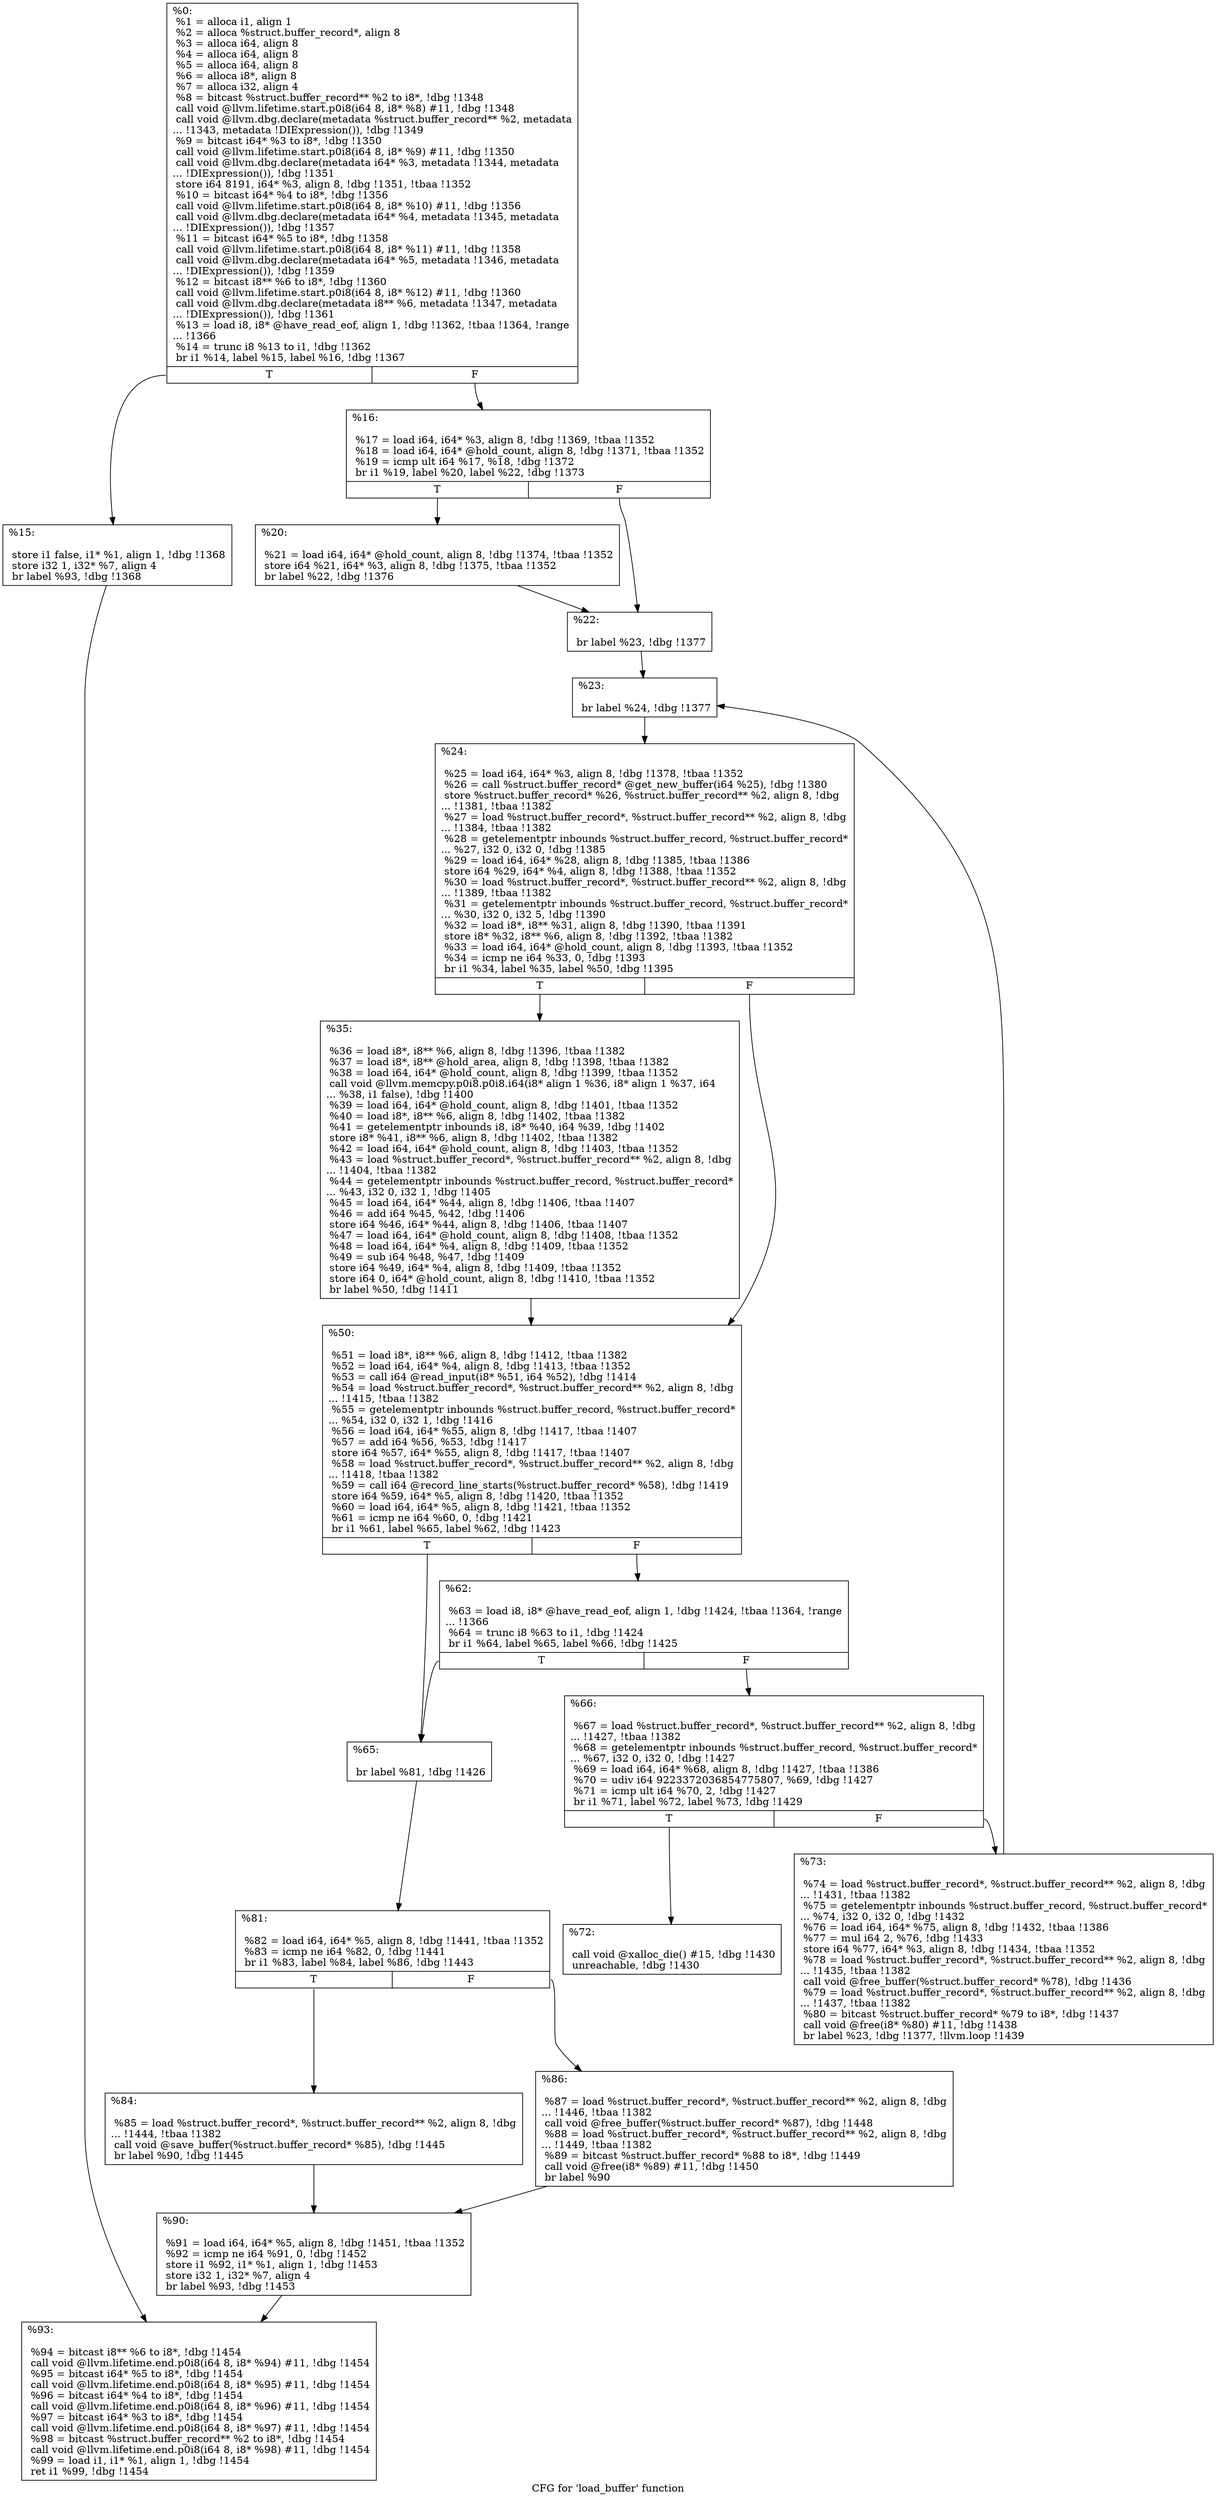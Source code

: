 digraph "CFG for 'load_buffer' function" {
	label="CFG for 'load_buffer' function";

	Node0x1358e40 [shape=record,label="{%0:\l  %1 = alloca i1, align 1\l  %2 = alloca %struct.buffer_record*, align 8\l  %3 = alloca i64, align 8\l  %4 = alloca i64, align 8\l  %5 = alloca i64, align 8\l  %6 = alloca i8*, align 8\l  %7 = alloca i32, align 4\l  %8 = bitcast %struct.buffer_record** %2 to i8*, !dbg !1348\l  call void @llvm.lifetime.start.p0i8(i64 8, i8* %8) #11, !dbg !1348\l  call void @llvm.dbg.declare(metadata %struct.buffer_record** %2, metadata\l... !1343, metadata !DIExpression()), !dbg !1349\l  %9 = bitcast i64* %3 to i8*, !dbg !1350\l  call void @llvm.lifetime.start.p0i8(i64 8, i8* %9) #11, !dbg !1350\l  call void @llvm.dbg.declare(metadata i64* %3, metadata !1344, metadata\l... !DIExpression()), !dbg !1351\l  store i64 8191, i64* %3, align 8, !dbg !1351, !tbaa !1352\l  %10 = bitcast i64* %4 to i8*, !dbg !1356\l  call void @llvm.lifetime.start.p0i8(i64 8, i8* %10) #11, !dbg !1356\l  call void @llvm.dbg.declare(metadata i64* %4, metadata !1345, metadata\l... !DIExpression()), !dbg !1357\l  %11 = bitcast i64* %5 to i8*, !dbg !1358\l  call void @llvm.lifetime.start.p0i8(i64 8, i8* %11) #11, !dbg !1358\l  call void @llvm.dbg.declare(metadata i64* %5, metadata !1346, metadata\l... !DIExpression()), !dbg !1359\l  %12 = bitcast i8** %6 to i8*, !dbg !1360\l  call void @llvm.lifetime.start.p0i8(i64 8, i8* %12) #11, !dbg !1360\l  call void @llvm.dbg.declare(metadata i8** %6, metadata !1347, metadata\l... !DIExpression()), !dbg !1361\l  %13 = load i8, i8* @have_read_eof, align 1, !dbg !1362, !tbaa !1364, !range\l... !1366\l  %14 = trunc i8 %13 to i1, !dbg !1362\l  br i1 %14, label %15, label %16, !dbg !1367\l|{<s0>T|<s1>F}}"];
	Node0x1358e40:s0 -> Node0x135af20;
	Node0x1358e40:s1 -> Node0x135af70;
	Node0x135af20 [shape=record,label="{%15:\l\l  store i1 false, i1* %1, align 1, !dbg !1368\l  store i32 1, i32* %7, align 4\l  br label %93, !dbg !1368\l}"];
	Node0x135af20 -> Node0x135b470;
	Node0x135af70 [shape=record,label="{%16:\l\l  %17 = load i64, i64* %3, align 8, !dbg !1369, !tbaa !1352\l  %18 = load i64, i64* @hold_count, align 8, !dbg !1371, !tbaa !1352\l  %19 = icmp ult i64 %17, %18, !dbg !1372\l  br i1 %19, label %20, label %22, !dbg !1373\l|{<s0>T|<s1>F}}"];
	Node0x135af70:s0 -> Node0x135afc0;
	Node0x135af70:s1 -> Node0x135b010;
	Node0x135afc0 [shape=record,label="{%20:\l\l  %21 = load i64, i64* @hold_count, align 8, !dbg !1374, !tbaa !1352\l  store i64 %21, i64* %3, align 8, !dbg !1375, !tbaa !1352\l  br label %22, !dbg !1376\l}"];
	Node0x135afc0 -> Node0x135b010;
	Node0x135b010 [shape=record,label="{%22:\l\l  br label %23, !dbg !1377\l}"];
	Node0x135b010 -> Node0x135b060;
	Node0x135b060 [shape=record,label="{%23:\l\l  br label %24, !dbg !1377\l}"];
	Node0x135b060 -> Node0x135b0b0;
	Node0x135b0b0 [shape=record,label="{%24:\l\l  %25 = load i64, i64* %3, align 8, !dbg !1378, !tbaa !1352\l  %26 = call %struct.buffer_record* @get_new_buffer(i64 %25), !dbg !1380\l  store %struct.buffer_record* %26, %struct.buffer_record** %2, align 8, !dbg\l... !1381, !tbaa !1382\l  %27 = load %struct.buffer_record*, %struct.buffer_record** %2, align 8, !dbg\l... !1384, !tbaa !1382\l  %28 = getelementptr inbounds %struct.buffer_record, %struct.buffer_record*\l... %27, i32 0, i32 0, !dbg !1385\l  %29 = load i64, i64* %28, align 8, !dbg !1385, !tbaa !1386\l  store i64 %29, i64* %4, align 8, !dbg !1388, !tbaa !1352\l  %30 = load %struct.buffer_record*, %struct.buffer_record** %2, align 8, !dbg\l... !1389, !tbaa !1382\l  %31 = getelementptr inbounds %struct.buffer_record, %struct.buffer_record*\l... %30, i32 0, i32 5, !dbg !1390\l  %32 = load i8*, i8** %31, align 8, !dbg !1390, !tbaa !1391\l  store i8* %32, i8** %6, align 8, !dbg !1392, !tbaa !1382\l  %33 = load i64, i64* @hold_count, align 8, !dbg !1393, !tbaa !1352\l  %34 = icmp ne i64 %33, 0, !dbg !1393\l  br i1 %34, label %35, label %50, !dbg !1395\l|{<s0>T|<s1>F}}"];
	Node0x135b0b0:s0 -> Node0x135b100;
	Node0x135b0b0:s1 -> Node0x135b150;
	Node0x135b100 [shape=record,label="{%35:\l\l  %36 = load i8*, i8** %6, align 8, !dbg !1396, !tbaa !1382\l  %37 = load i8*, i8** @hold_area, align 8, !dbg !1398, !tbaa !1382\l  %38 = load i64, i64* @hold_count, align 8, !dbg !1399, !tbaa !1352\l  call void @llvm.memcpy.p0i8.p0i8.i64(i8* align 1 %36, i8* align 1 %37, i64\l... %38, i1 false), !dbg !1400\l  %39 = load i64, i64* @hold_count, align 8, !dbg !1401, !tbaa !1352\l  %40 = load i8*, i8** %6, align 8, !dbg !1402, !tbaa !1382\l  %41 = getelementptr inbounds i8, i8* %40, i64 %39, !dbg !1402\l  store i8* %41, i8** %6, align 8, !dbg !1402, !tbaa !1382\l  %42 = load i64, i64* @hold_count, align 8, !dbg !1403, !tbaa !1352\l  %43 = load %struct.buffer_record*, %struct.buffer_record** %2, align 8, !dbg\l... !1404, !tbaa !1382\l  %44 = getelementptr inbounds %struct.buffer_record, %struct.buffer_record*\l... %43, i32 0, i32 1, !dbg !1405\l  %45 = load i64, i64* %44, align 8, !dbg !1406, !tbaa !1407\l  %46 = add i64 %45, %42, !dbg !1406\l  store i64 %46, i64* %44, align 8, !dbg !1406, !tbaa !1407\l  %47 = load i64, i64* @hold_count, align 8, !dbg !1408, !tbaa !1352\l  %48 = load i64, i64* %4, align 8, !dbg !1409, !tbaa !1352\l  %49 = sub i64 %48, %47, !dbg !1409\l  store i64 %49, i64* %4, align 8, !dbg !1409, !tbaa !1352\l  store i64 0, i64* @hold_count, align 8, !dbg !1410, !tbaa !1352\l  br label %50, !dbg !1411\l}"];
	Node0x135b100 -> Node0x135b150;
	Node0x135b150 [shape=record,label="{%50:\l\l  %51 = load i8*, i8** %6, align 8, !dbg !1412, !tbaa !1382\l  %52 = load i64, i64* %4, align 8, !dbg !1413, !tbaa !1352\l  %53 = call i64 @read_input(i8* %51, i64 %52), !dbg !1414\l  %54 = load %struct.buffer_record*, %struct.buffer_record** %2, align 8, !dbg\l... !1415, !tbaa !1382\l  %55 = getelementptr inbounds %struct.buffer_record, %struct.buffer_record*\l... %54, i32 0, i32 1, !dbg !1416\l  %56 = load i64, i64* %55, align 8, !dbg !1417, !tbaa !1407\l  %57 = add i64 %56, %53, !dbg !1417\l  store i64 %57, i64* %55, align 8, !dbg !1417, !tbaa !1407\l  %58 = load %struct.buffer_record*, %struct.buffer_record** %2, align 8, !dbg\l... !1418, !tbaa !1382\l  %59 = call i64 @record_line_starts(%struct.buffer_record* %58), !dbg !1419\l  store i64 %59, i64* %5, align 8, !dbg !1420, !tbaa !1352\l  %60 = load i64, i64* %5, align 8, !dbg !1421, !tbaa !1352\l  %61 = icmp ne i64 %60, 0, !dbg !1421\l  br i1 %61, label %65, label %62, !dbg !1423\l|{<s0>T|<s1>F}}"];
	Node0x135b150:s0 -> Node0x135b1f0;
	Node0x135b150:s1 -> Node0x135b1a0;
	Node0x135b1a0 [shape=record,label="{%62:\l\l  %63 = load i8, i8* @have_read_eof, align 1, !dbg !1424, !tbaa !1364, !range\l... !1366\l  %64 = trunc i8 %63 to i1, !dbg !1424\l  br i1 %64, label %65, label %66, !dbg !1425\l|{<s0>T|<s1>F}}"];
	Node0x135b1a0:s0 -> Node0x135b1f0;
	Node0x135b1a0:s1 -> Node0x135b240;
	Node0x135b1f0 [shape=record,label="{%65:\l\l  br label %81, !dbg !1426\l}"];
	Node0x135b1f0 -> Node0x135b330;
	Node0x135b240 [shape=record,label="{%66:\l\l  %67 = load %struct.buffer_record*, %struct.buffer_record** %2, align 8, !dbg\l... !1427, !tbaa !1382\l  %68 = getelementptr inbounds %struct.buffer_record, %struct.buffer_record*\l... %67, i32 0, i32 0, !dbg !1427\l  %69 = load i64, i64* %68, align 8, !dbg !1427, !tbaa !1386\l  %70 = udiv i64 9223372036854775807, %69, !dbg !1427\l  %71 = icmp ult i64 %70, 2, !dbg !1427\l  br i1 %71, label %72, label %73, !dbg !1429\l|{<s0>T|<s1>F}}"];
	Node0x135b240:s0 -> Node0x135b290;
	Node0x135b240:s1 -> Node0x135b2e0;
	Node0x135b290 [shape=record,label="{%72:\l\l  call void @xalloc_die() #15, !dbg !1430\l  unreachable, !dbg !1430\l}"];
	Node0x135b2e0 [shape=record,label="{%73:\l\l  %74 = load %struct.buffer_record*, %struct.buffer_record** %2, align 8, !dbg\l... !1431, !tbaa !1382\l  %75 = getelementptr inbounds %struct.buffer_record, %struct.buffer_record*\l... %74, i32 0, i32 0, !dbg !1432\l  %76 = load i64, i64* %75, align 8, !dbg !1432, !tbaa !1386\l  %77 = mul i64 2, %76, !dbg !1433\l  store i64 %77, i64* %3, align 8, !dbg !1434, !tbaa !1352\l  %78 = load %struct.buffer_record*, %struct.buffer_record** %2, align 8, !dbg\l... !1435, !tbaa !1382\l  call void @free_buffer(%struct.buffer_record* %78), !dbg !1436\l  %79 = load %struct.buffer_record*, %struct.buffer_record** %2, align 8, !dbg\l... !1437, !tbaa !1382\l  %80 = bitcast %struct.buffer_record* %79 to i8*, !dbg !1437\l  call void @free(i8* %80) #11, !dbg !1438\l  br label %23, !dbg !1377, !llvm.loop !1439\l}"];
	Node0x135b2e0 -> Node0x135b060;
	Node0x135b330 [shape=record,label="{%81:\l\l  %82 = load i64, i64* %5, align 8, !dbg !1441, !tbaa !1352\l  %83 = icmp ne i64 %82, 0, !dbg !1441\l  br i1 %83, label %84, label %86, !dbg !1443\l|{<s0>T|<s1>F}}"];
	Node0x135b330:s0 -> Node0x135b380;
	Node0x135b330:s1 -> Node0x135b3d0;
	Node0x135b380 [shape=record,label="{%84:\l\l  %85 = load %struct.buffer_record*, %struct.buffer_record** %2, align 8, !dbg\l... !1444, !tbaa !1382\l  call void @save_buffer(%struct.buffer_record* %85), !dbg !1445\l  br label %90, !dbg !1445\l}"];
	Node0x135b380 -> Node0x135b420;
	Node0x135b3d0 [shape=record,label="{%86:\l\l  %87 = load %struct.buffer_record*, %struct.buffer_record** %2, align 8, !dbg\l... !1446, !tbaa !1382\l  call void @free_buffer(%struct.buffer_record* %87), !dbg !1448\l  %88 = load %struct.buffer_record*, %struct.buffer_record** %2, align 8, !dbg\l... !1449, !tbaa !1382\l  %89 = bitcast %struct.buffer_record* %88 to i8*, !dbg !1449\l  call void @free(i8* %89) #11, !dbg !1450\l  br label %90\l}"];
	Node0x135b3d0 -> Node0x135b420;
	Node0x135b420 [shape=record,label="{%90:\l\l  %91 = load i64, i64* %5, align 8, !dbg !1451, !tbaa !1352\l  %92 = icmp ne i64 %91, 0, !dbg !1452\l  store i1 %92, i1* %1, align 1, !dbg !1453\l  store i32 1, i32* %7, align 4\l  br label %93, !dbg !1453\l}"];
	Node0x135b420 -> Node0x135b470;
	Node0x135b470 [shape=record,label="{%93:\l\l  %94 = bitcast i8** %6 to i8*, !dbg !1454\l  call void @llvm.lifetime.end.p0i8(i64 8, i8* %94) #11, !dbg !1454\l  %95 = bitcast i64* %5 to i8*, !dbg !1454\l  call void @llvm.lifetime.end.p0i8(i64 8, i8* %95) #11, !dbg !1454\l  %96 = bitcast i64* %4 to i8*, !dbg !1454\l  call void @llvm.lifetime.end.p0i8(i64 8, i8* %96) #11, !dbg !1454\l  %97 = bitcast i64* %3 to i8*, !dbg !1454\l  call void @llvm.lifetime.end.p0i8(i64 8, i8* %97) #11, !dbg !1454\l  %98 = bitcast %struct.buffer_record** %2 to i8*, !dbg !1454\l  call void @llvm.lifetime.end.p0i8(i64 8, i8* %98) #11, !dbg !1454\l  %99 = load i1, i1* %1, align 1, !dbg !1454\l  ret i1 %99, !dbg !1454\l}"];
}

